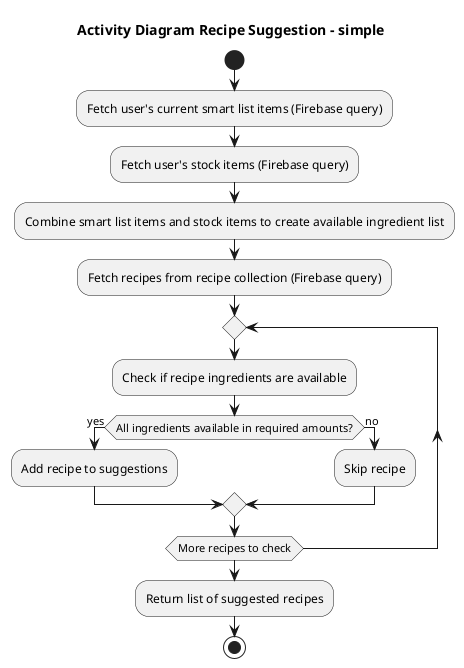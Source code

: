 @startuml
Title Activity Diagram Recipe Suggestion - simple
start
:Fetch user's current smart list items (Firebase query);
:Fetch user's stock items (Firebase query);
:Combine smart list items and stock items to create available ingredient list;
:Fetch recipes from recipe collection (Firebase query);
repeat
  :Check if recipe ingredients are available;
  if (All ingredients available in required amounts?) then (yes)
    :Add recipe to suggestions;
  else (no)
    :Skip recipe;
  endif
repeat while (More recipes to check);
:Return list of suggested recipes;
stop
@enduml
